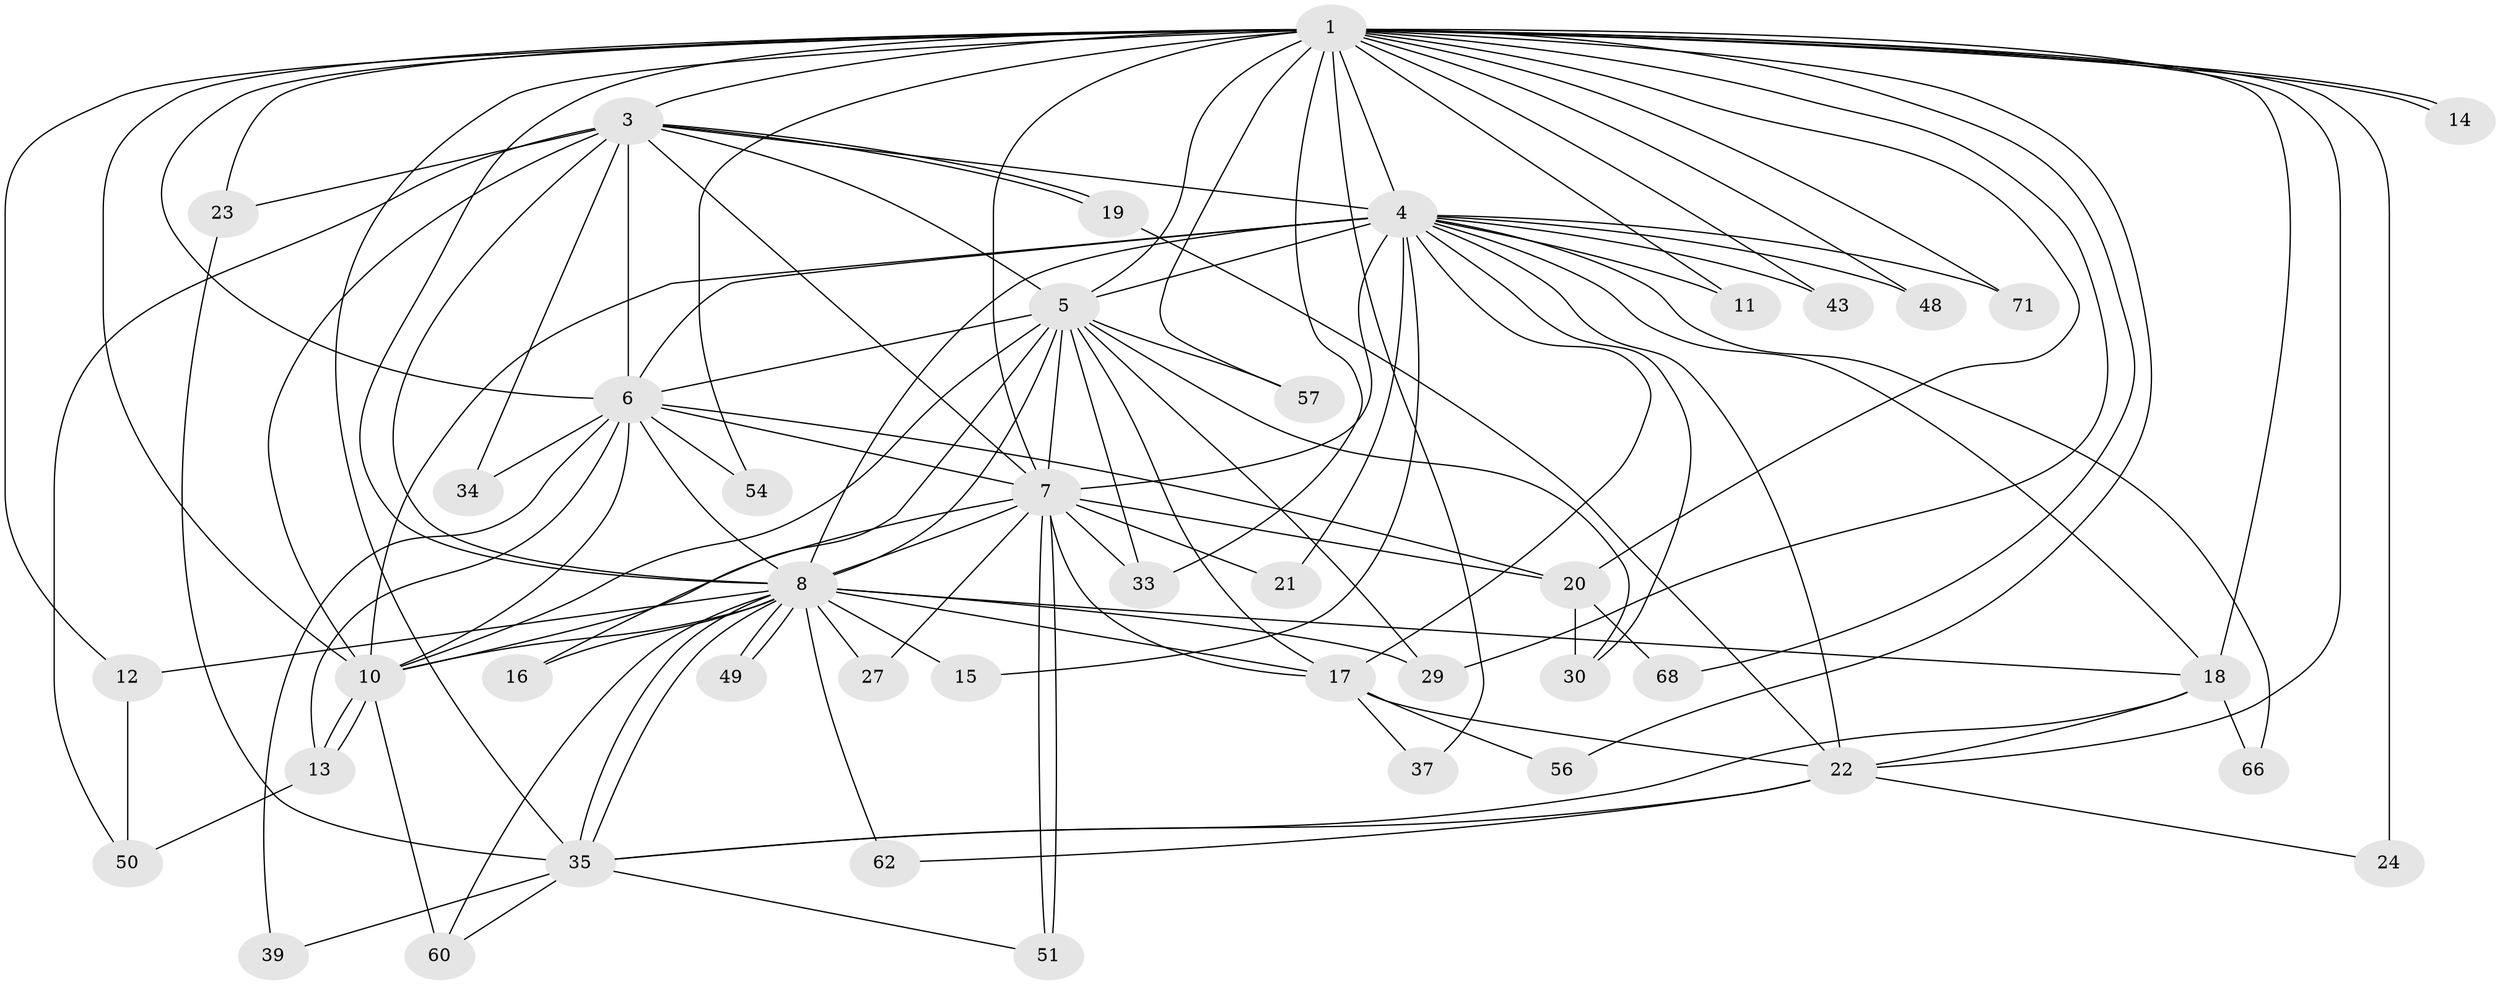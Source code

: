 // original degree distribution, {24: 0.011494252873563218, 16: 0.034482758620689655, 14: 0.011494252873563218, 23: 0.022988505747126436, 17: 0.011494252873563218, 21: 0.011494252873563218, 12: 0.011494252873563218, 3: 0.25287356321839083, 2: 0.4942528735632184, 7: 0.022988505747126436, 6: 0.04597701149425287, 5: 0.022988505747126436, 4: 0.04597701149425287}
// Generated by graph-tools (version 1.1) at 2025/14/03/09/25 04:14:06]
// undirected, 43 vertices, 116 edges
graph export_dot {
graph [start="1"]
  node [color=gray90,style=filled];
  1 [super="+2"];
  3;
  4 [super="+44+74+47+25+69+70"];
  5 [super="+61+81"];
  6;
  7;
  8 [super="+55"];
  10;
  11 [super="+78"];
  12 [super="+73"];
  13 [super="+41"];
  14;
  15;
  16;
  17;
  18 [super="+59+67"];
  19 [super="+42"];
  20 [super="+38"];
  21;
  22 [super="+26"];
  23;
  24 [super="+40"];
  27;
  29 [super="+36"];
  30 [super="+58"];
  33;
  34;
  35 [super="+53+45+63"];
  37;
  39;
  43;
  48;
  49;
  50;
  51;
  54;
  56;
  57;
  60 [super="+77"];
  62;
  66;
  68;
  71;
  1 -- 3 [weight=3];
  1 -- 4 [weight=7];
  1 -- 5 [weight=5];
  1 -- 6 [weight=3];
  1 -- 7 [weight=4];
  1 -- 8 [weight=4];
  1 -- 10 [weight=3];
  1 -- 11 [weight=2];
  1 -- 12;
  1 -- 14;
  1 -- 14;
  1 -- 18 [weight=2];
  1 -- 23;
  1 -- 24 [weight=3];
  1 -- 43 [weight=2];
  1 -- 56;
  1 -- 68;
  1 -- 22 [weight=3];
  1 -- 35 [weight=2];
  1 -- 71;
  1 -- 20 [weight=2];
  1 -- 33;
  1 -- 37;
  1 -- 48;
  1 -- 54;
  1 -- 57;
  1 -- 29 [weight=2];
  3 -- 4;
  3 -- 5;
  3 -- 6;
  3 -- 7;
  3 -- 8;
  3 -- 10;
  3 -- 19;
  3 -- 19;
  3 -- 23;
  3 -- 34;
  3 -- 50;
  4 -- 5;
  4 -- 6 [weight=3];
  4 -- 7;
  4 -- 8;
  4 -- 10;
  4 -- 15;
  4 -- 21;
  4 -- 22 [weight=3];
  4 -- 11;
  4 -- 17;
  4 -- 66;
  4 -- 71;
  4 -- 43;
  4 -- 48;
  4 -- 30;
  4 -- 18;
  5 -- 6;
  5 -- 7;
  5 -- 8;
  5 -- 10;
  5 -- 16;
  5 -- 29;
  5 -- 30;
  5 -- 33;
  5 -- 57;
  5 -- 17;
  6 -- 7;
  6 -- 8;
  6 -- 10;
  6 -- 34;
  6 -- 39;
  6 -- 54;
  6 -- 20;
  6 -- 13;
  7 -- 8;
  7 -- 10;
  7 -- 17;
  7 -- 20;
  7 -- 21;
  7 -- 27;
  7 -- 33;
  7 -- 51;
  7 -- 51;
  8 -- 10;
  8 -- 12;
  8 -- 15;
  8 -- 16;
  8 -- 17;
  8 -- 18;
  8 -- 27;
  8 -- 29;
  8 -- 35;
  8 -- 35;
  8 -- 49;
  8 -- 49;
  8 -- 60;
  8 -- 62;
  10 -- 13;
  10 -- 13;
  10 -- 60;
  12 -- 50;
  13 -- 50;
  17 -- 22;
  17 -- 37;
  17 -- 56;
  18 -- 22;
  18 -- 35;
  18 -- 66;
  19 -- 22;
  20 -- 30;
  20 -- 68;
  22 -- 24;
  22 -- 62;
  22 -- 35;
  23 -- 35;
  35 -- 39;
  35 -- 51;
  35 -- 60;
}
